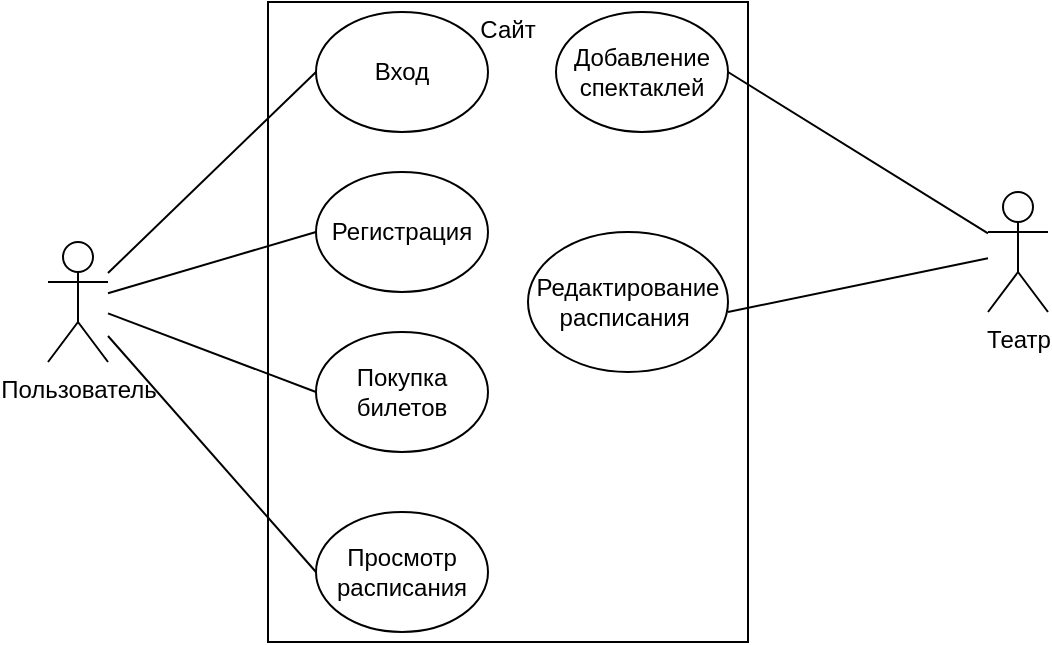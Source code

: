 <mxfile version="20.8.20" type="github">
  <diagram name="Страница 1" id="s1O34VC9j3Pxhvvpn_9F">
    <mxGraphModel dx="1161" dy="647" grid="1" gridSize="10" guides="1" tooltips="1" connect="1" arrows="1" fold="1" page="1" pageScale="1" pageWidth="827" pageHeight="1169" math="0" shadow="0">
      <root>
        <mxCell id="0" />
        <mxCell id="1" parent="0" />
        <mxCell id="-oCu7SD0hpqlAKcRBWqc-25" value="Сайт" style="rounded=0;whiteSpace=wrap;html=1;fillColor=none;align=center;horizontal=1;verticalAlign=top;" vertex="1" parent="1">
          <mxGeometry x="274" y="410" width="240" height="320" as="geometry" />
        </mxCell>
        <mxCell id="-oCu7SD0hpqlAKcRBWqc-26" value="Театр" style="shape=umlActor;verticalLabelPosition=bottom;verticalAlign=top;html=1;outlineConnect=0;fillColor=none;" vertex="1" parent="1">
          <mxGeometry x="634" y="505" width="30" height="60" as="geometry" />
        </mxCell>
        <mxCell id="-oCu7SD0hpqlAKcRBWqc-29" value="Добавление спектаклей" style="ellipse;whiteSpace=wrap;html=1;fillColor=none;" vertex="1" parent="1">
          <mxGeometry x="418" y="415" width="86" height="60" as="geometry" />
        </mxCell>
        <mxCell id="-oCu7SD0hpqlAKcRBWqc-30" value="Редактирование расписания&amp;nbsp;" style="ellipse;whiteSpace=wrap;html=1;fillColor=none;" vertex="1" parent="1">
          <mxGeometry x="404" y="525" width="100" height="70" as="geometry" />
        </mxCell>
        <mxCell id="-oCu7SD0hpqlAKcRBWqc-33" value="" style="endArrow=none;html=1;rounded=0;strokeColor=#000000;" edge="1" parent="1" target="-oCu7SD0hpqlAKcRBWqc-26">
          <mxGeometry width="50" height="50" relative="1" as="geometry">
            <mxPoint x="504" y="445" as="sourcePoint" />
            <mxPoint x="624" y="545" as="targetPoint" />
          </mxGeometry>
        </mxCell>
        <mxCell id="-oCu7SD0hpqlAKcRBWqc-34" value="" style="endArrow=none;html=1;rounded=0;strokeColor=#000000;" edge="1" parent="1" target="-oCu7SD0hpqlAKcRBWqc-26">
          <mxGeometry width="50" height="50" relative="1" as="geometry">
            <mxPoint x="504" y="565" as="sourcePoint" />
            <mxPoint x="634" y="665" as="targetPoint" />
          </mxGeometry>
        </mxCell>
        <mxCell id="-oCu7SD0hpqlAKcRBWqc-36" value="Вход" style="ellipse;whiteSpace=wrap;html=1;fillColor=none;" vertex="1" parent="1">
          <mxGeometry x="298" y="415" width="86" height="60" as="geometry" />
        </mxCell>
        <mxCell id="-oCu7SD0hpqlAKcRBWqc-37" value="Регистрация" style="ellipse;whiteSpace=wrap;html=1;fillColor=none;" vertex="1" parent="1">
          <mxGeometry x="298" y="495" width="86" height="60" as="geometry" />
        </mxCell>
        <mxCell id="-oCu7SD0hpqlAKcRBWqc-38" value="Покупка билетов" style="ellipse;whiteSpace=wrap;html=1;fillColor=none;" vertex="1" parent="1">
          <mxGeometry x="298" y="575" width="86" height="60" as="geometry" />
        </mxCell>
        <mxCell id="-oCu7SD0hpqlAKcRBWqc-39" value="Просмотр расписания" style="ellipse;whiteSpace=wrap;html=1;fillColor=none;" vertex="1" parent="1">
          <mxGeometry x="298" y="665" width="86" height="60" as="geometry" />
        </mxCell>
        <mxCell id="-oCu7SD0hpqlAKcRBWqc-40" value="Пользователь" style="shape=umlActor;verticalLabelPosition=bottom;verticalAlign=top;html=1;outlineConnect=0;fillColor=none;" vertex="1" parent="1">
          <mxGeometry x="164" y="530" width="30" height="60" as="geometry" />
        </mxCell>
        <mxCell id="-oCu7SD0hpqlAKcRBWqc-41" value="" style="endArrow=none;html=1;rounded=0;strokeColor=#000000;exitX=0;exitY=0.5;exitDx=0;exitDy=0;" edge="1" parent="1" source="-oCu7SD0hpqlAKcRBWqc-36" target="-oCu7SD0hpqlAKcRBWqc-40">
          <mxGeometry width="50" height="50" relative="1" as="geometry">
            <mxPoint x="64" y="424" as="sourcePoint" />
            <mxPoint x="194" y="505" as="targetPoint" />
          </mxGeometry>
        </mxCell>
        <mxCell id="-oCu7SD0hpqlAKcRBWqc-42" value="" style="endArrow=none;html=1;rounded=0;strokeColor=#000000;exitX=0;exitY=0.5;exitDx=0;exitDy=0;" edge="1" parent="1" source="-oCu7SD0hpqlAKcRBWqc-37" target="-oCu7SD0hpqlAKcRBWqc-40">
          <mxGeometry width="50" height="50" relative="1" as="geometry">
            <mxPoint x="308" y="455" as="sourcePoint" />
            <mxPoint x="204" y="556" as="targetPoint" />
          </mxGeometry>
        </mxCell>
        <mxCell id="-oCu7SD0hpqlAKcRBWqc-43" value="" style="endArrow=none;html=1;rounded=0;strokeColor=#000000;exitX=0;exitY=0.5;exitDx=0;exitDy=0;" edge="1" parent="1" source="-oCu7SD0hpqlAKcRBWqc-38" target="-oCu7SD0hpqlAKcRBWqc-40">
          <mxGeometry width="50" height="50" relative="1" as="geometry">
            <mxPoint x="308" y="535" as="sourcePoint" />
            <mxPoint x="204" y="566" as="targetPoint" />
          </mxGeometry>
        </mxCell>
        <mxCell id="-oCu7SD0hpqlAKcRBWqc-44" value="" style="endArrow=none;html=1;rounded=0;strokeColor=#000000;exitX=0;exitY=0.5;exitDx=0;exitDy=0;" edge="1" parent="1" source="-oCu7SD0hpqlAKcRBWqc-39" target="-oCu7SD0hpqlAKcRBWqc-40">
          <mxGeometry width="50" height="50" relative="1" as="geometry">
            <mxPoint x="308" y="615" as="sourcePoint" />
            <mxPoint x="204" y="576" as="targetPoint" />
          </mxGeometry>
        </mxCell>
      </root>
    </mxGraphModel>
  </diagram>
</mxfile>
